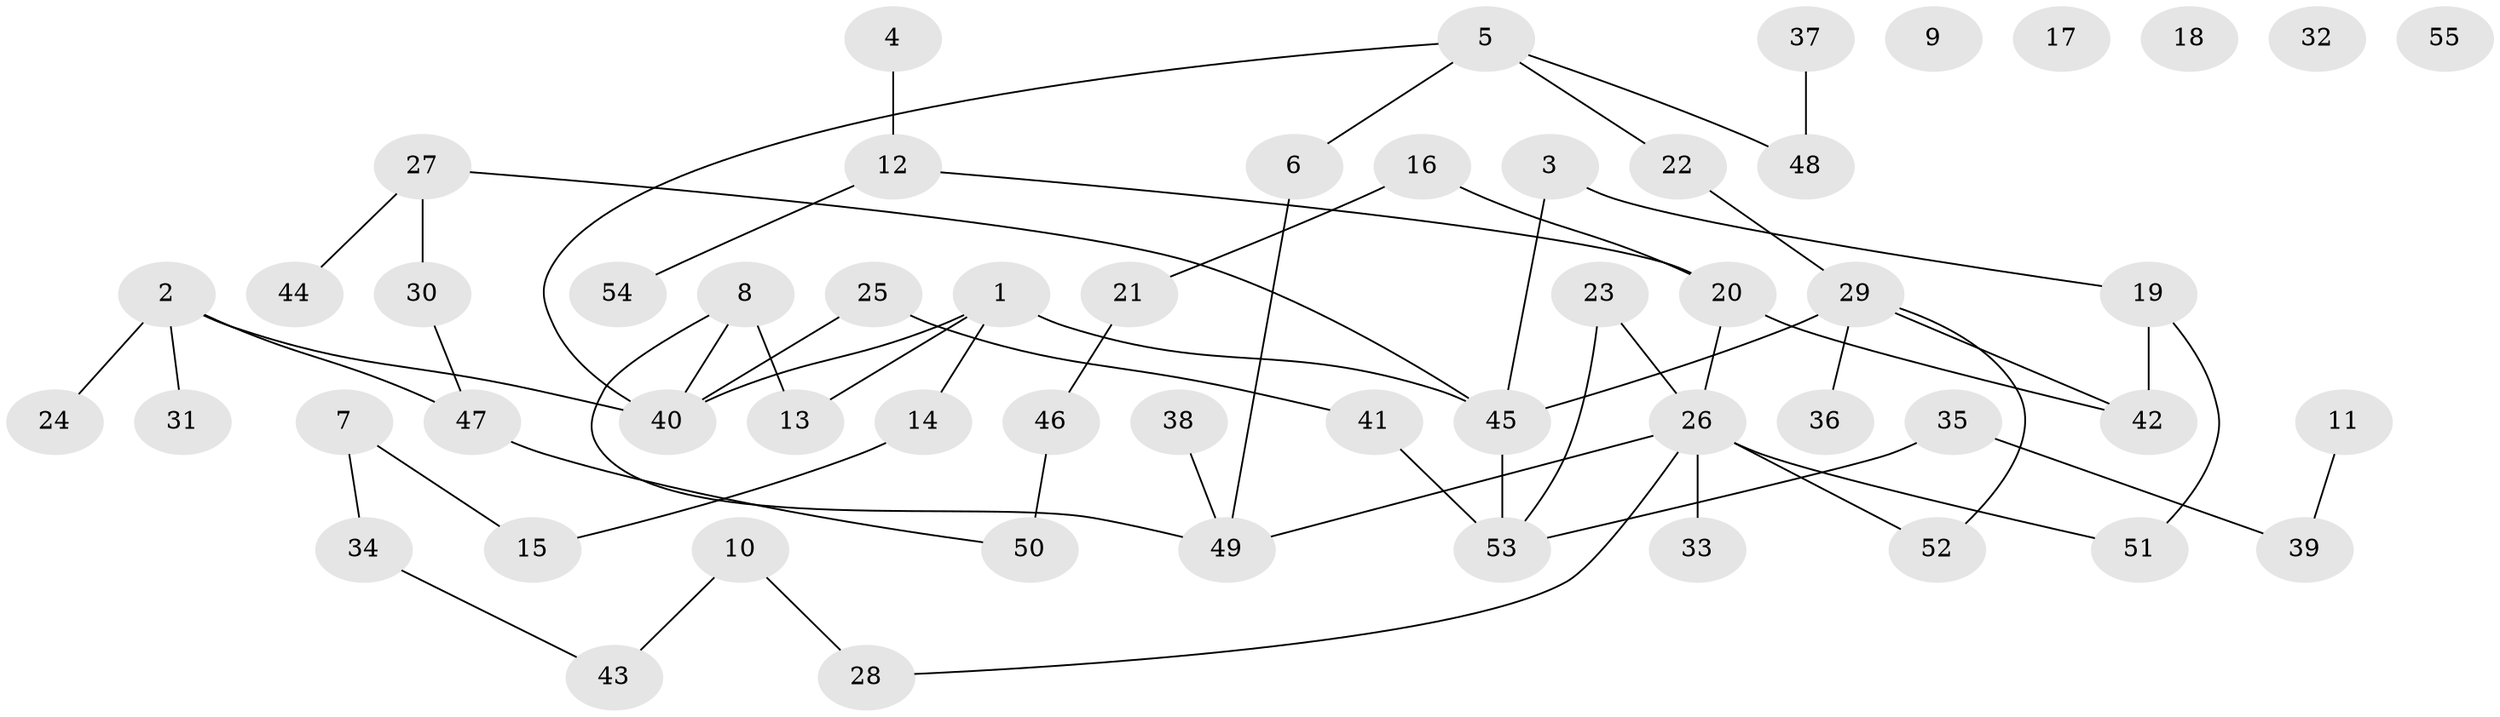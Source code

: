 // Generated by graph-tools (version 1.1) at 2025/00/03/09/25 03:00:46]
// undirected, 55 vertices, 61 edges
graph export_dot {
graph [start="1"]
  node [color=gray90,style=filled];
  1;
  2;
  3;
  4;
  5;
  6;
  7;
  8;
  9;
  10;
  11;
  12;
  13;
  14;
  15;
  16;
  17;
  18;
  19;
  20;
  21;
  22;
  23;
  24;
  25;
  26;
  27;
  28;
  29;
  30;
  31;
  32;
  33;
  34;
  35;
  36;
  37;
  38;
  39;
  40;
  41;
  42;
  43;
  44;
  45;
  46;
  47;
  48;
  49;
  50;
  51;
  52;
  53;
  54;
  55;
  1 -- 13;
  1 -- 14;
  1 -- 40;
  1 -- 45;
  2 -- 24;
  2 -- 31;
  2 -- 40;
  2 -- 47;
  3 -- 19;
  3 -- 45;
  4 -- 12;
  5 -- 6;
  5 -- 22;
  5 -- 40;
  5 -- 48;
  6 -- 49;
  7 -- 15;
  7 -- 34;
  8 -- 13;
  8 -- 40;
  8 -- 49;
  10 -- 28;
  10 -- 43;
  11 -- 39;
  12 -- 20;
  12 -- 54;
  14 -- 15;
  16 -- 20;
  16 -- 21;
  19 -- 42;
  19 -- 51;
  20 -- 26;
  20 -- 42;
  21 -- 46;
  22 -- 29;
  23 -- 26;
  23 -- 53;
  25 -- 40;
  25 -- 41;
  26 -- 28;
  26 -- 33;
  26 -- 49;
  26 -- 51;
  26 -- 52;
  27 -- 30;
  27 -- 44;
  27 -- 45;
  29 -- 36;
  29 -- 42;
  29 -- 45;
  29 -- 52;
  30 -- 47;
  34 -- 43;
  35 -- 39;
  35 -- 53;
  37 -- 48;
  38 -- 49;
  41 -- 53;
  45 -- 53;
  46 -- 50;
  47 -- 50;
}
